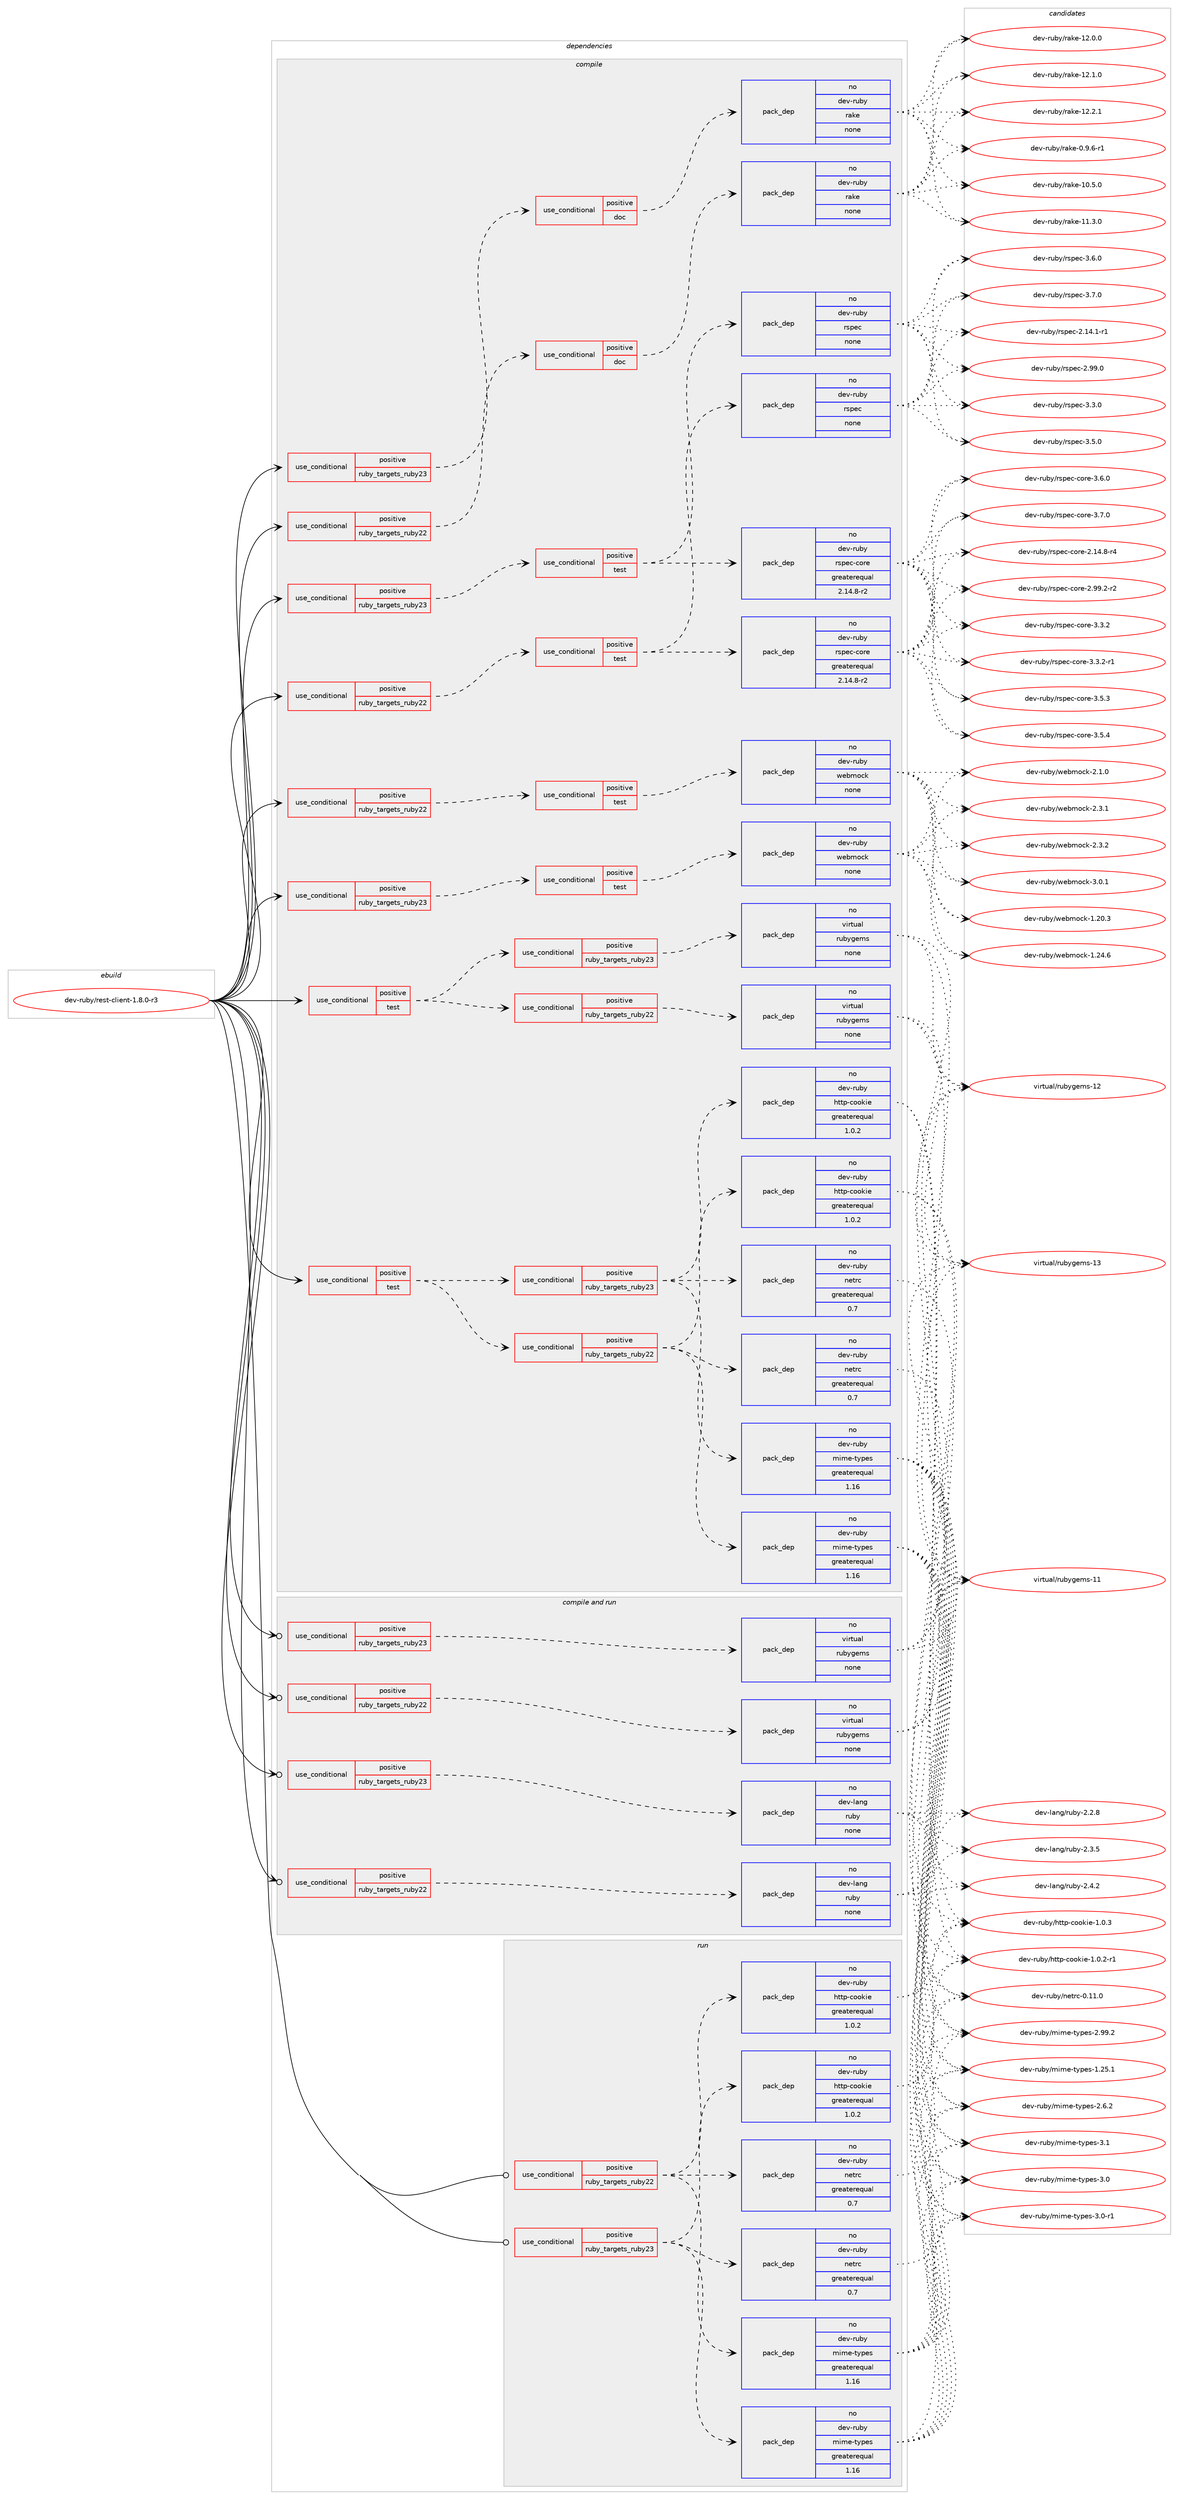 digraph prolog {

# *************
# Graph options
# *************

newrank=true;
concentrate=true;
compound=true;
graph [rankdir=LR,fontname=Helvetica,fontsize=10,ranksep=1.5];#, ranksep=2.5, nodesep=0.2];
edge  [arrowhead=vee];
node  [fontname=Helvetica,fontsize=10];

# **********
# The ebuild
# **********

subgraph cluster_leftcol {
color=gray;
rank=same;
label=<<i>ebuild</i>>;
id [label="dev-ruby/rest-client-1.8.0-r3", color=red, width=4, href="../dev-ruby/rest-client-1.8.0-r3.svg"];
}

# ****************
# The dependencies
# ****************

subgraph cluster_midcol {
color=gray;
label=<<i>dependencies</i>>;
subgraph cluster_compile {
fillcolor="#eeeeee";
style=filled;
label=<<i>compile</i>>;
subgraph cond68352 {
dependency261130 [label=<<TABLE BORDER="0" CELLBORDER="1" CELLSPACING="0" CELLPADDING="4"><TR><TD ROWSPAN="3" CELLPADDING="10">use_conditional</TD></TR><TR><TD>positive</TD></TR><TR><TD>ruby_targets_ruby22</TD></TR></TABLE>>, shape=none, color=red];
subgraph cond68353 {
dependency261131 [label=<<TABLE BORDER="0" CELLBORDER="1" CELLSPACING="0" CELLPADDING="4"><TR><TD ROWSPAN="3" CELLPADDING="10">use_conditional</TD></TR><TR><TD>positive</TD></TR><TR><TD>doc</TD></TR></TABLE>>, shape=none, color=red];
subgraph pack188664 {
dependency261132 [label=<<TABLE BORDER="0" CELLBORDER="1" CELLSPACING="0" CELLPADDING="4" WIDTH="220"><TR><TD ROWSPAN="6" CELLPADDING="30">pack_dep</TD></TR><TR><TD WIDTH="110">no</TD></TR><TR><TD>dev-ruby</TD></TR><TR><TD>rake</TD></TR><TR><TD>none</TD></TR><TR><TD></TD></TR></TABLE>>, shape=none, color=blue];
}
dependency261131:e -> dependency261132:w [weight=20,style="dashed",arrowhead="vee"];
}
dependency261130:e -> dependency261131:w [weight=20,style="dashed",arrowhead="vee"];
}
id:e -> dependency261130:w [weight=20,style="solid",arrowhead="vee"];
subgraph cond68354 {
dependency261133 [label=<<TABLE BORDER="0" CELLBORDER="1" CELLSPACING="0" CELLPADDING="4"><TR><TD ROWSPAN="3" CELLPADDING="10">use_conditional</TD></TR><TR><TD>positive</TD></TR><TR><TD>ruby_targets_ruby22</TD></TR></TABLE>>, shape=none, color=red];
subgraph cond68355 {
dependency261134 [label=<<TABLE BORDER="0" CELLBORDER="1" CELLSPACING="0" CELLPADDING="4"><TR><TD ROWSPAN="3" CELLPADDING="10">use_conditional</TD></TR><TR><TD>positive</TD></TR><TR><TD>test</TD></TR></TABLE>>, shape=none, color=red];
subgraph pack188665 {
dependency261135 [label=<<TABLE BORDER="0" CELLBORDER="1" CELLSPACING="0" CELLPADDING="4" WIDTH="220"><TR><TD ROWSPAN="6" CELLPADDING="30">pack_dep</TD></TR><TR><TD WIDTH="110">no</TD></TR><TR><TD>dev-ruby</TD></TR><TR><TD>rspec</TD></TR><TR><TD>none</TD></TR><TR><TD></TD></TR></TABLE>>, shape=none, color=blue];
}
dependency261134:e -> dependency261135:w [weight=20,style="dashed",arrowhead="vee"];
subgraph pack188666 {
dependency261136 [label=<<TABLE BORDER="0" CELLBORDER="1" CELLSPACING="0" CELLPADDING="4" WIDTH="220"><TR><TD ROWSPAN="6" CELLPADDING="30">pack_dep</TD></TR><TR><TD WIDTH="110">no</TD></TR><TR><TD>dev-ruby</TD></TR><TR><TD>rspec-core</TD></TR><TR><TD>greaterequal</TD></TR><TR><TD>2.14.8-r2</TD></TR></TABLE>>, shape=none, color=blue];
}
dependency261134:e -> dependency261136:w [weight=20,style="dashed",arrowhead="vee"];
}
dependency261133:e -> dependency261134:w [weight=20,style="dashed",arrowhead="vee"];
}
id:e -> dependency261133:w [weight=20,style="solid",arrowhead="vee"];
subgraph cond68356 {
dependency261137 [label=<<TABLE BORDER="0" CELLBORDER="1" CELLSPACING="0" CELLPADDING="4"><TR><TD ROWSPAN="3" CELLPADDING="10">use_conditional</TD></TR><TR><TD>positive</TD></TR><TR><TD>ruby_targets_ruby22</TD></TR></TABLE>>, shape=none, color=red];
subgraph cond68357 {
dependency261138 [label=<<TABLE BORDER="0" CELLBORDER="1" CELLSPACING="0" CELLPADDING="4"><TR><TD ROWSPAN="3" CELLPADDING="10">use_conditional</TD></TR><TR><TD>positive</TD></TR><TR><TD>test</TD></TR></TABLE>>, shape=none, color=red];
subgraph pack188667 {
dependency261139 [label=<<TABLE BORDER="0" CELLBORDER="1" CELLSPACING="0" CELLPADDING="4" WIDTH="220"><TR><TD ROWSPAN="6" CELLPADDING="30">pack_dep</TD></TR><TR><TD WIDTH="110">no</TD></TR><TR><TD>dev-ruby</TD></TR><TR><TD>webmock</TD></TR><TR><TD>none</TD></TR><TR><TD></TD></TR></TABLE>>, shape=none, color=blue];
}
dependency261138:e -> dependency261139:w [weight=20,style="dashed",arrowhead="vee"];
}
dependency261137:e -> dependency261138:w [weight=20,style="dashed",arrowhead="vee"];
}
id:e -> dependency261137:w [weight=20,style="solid",arrowhead="vee"];
subgraph cond68358 {
dependency261140 [label=<<TABLE BORDER="0" CELLBORDER="1" CELLSPACING="0" CELLPADDING="4"><TR><TD ROWSPAN="3" CELLPADDING="10">use_conditional</TD></TR><TR><TD>positive</TD></TR><TR><TD>ruby_targets_ruby23</TD></TR></TABLE>>, shape=none, color=red];
subgraph cond68359 {
dependency261141 [label=<<TABLE BORDER="0" CELLBORDER="1" CELLSPACING="0" CELLPADDING="4"><TR><TD ROWSPAN="3" CELLPADDING="10">use_conditional</TD></TR><TR><TD>positive</TD></TR><TR><TD>doc</TD></TR></TABLE>>, shape=none, color=red];
subgraph pack188668 {
dependency261142 [label=<<TABLE BORDER="0" CELLBORDER="1" CELLSPACING="0" CELLPADDING="4" WIDTH="220"><TR><TD ROWSPAN="6" CELLPADDING="30">pack_dep</TD></TR><TR><TD WIDTH="110">no</TD></TR><TR><TD>dev-ruby</TD></TR><TR><TD>rake</TD></TR><TR><TD>none</TD></TR><TR><TD></TD></TR></TABLE>>, shape=none, color=blue];
}
dependency261141:e -> dependency261142:w [weight=20,style="dashed",arrowhead="vee"];
}
dependency261140:e -> dependency261141:w [weight=20,style="dashed",arrowhead="vee"];
}
id:e -> dependency261140:w [weight=20,style="solid",arrowhead="vee"];
subgraph cond68360 {
dependency261143 [label=<<TABLE BORDER="0" CELLBORDER="1" CELLSPACING="0" CELLPADDING="4"><TR><TD ROWSPAN="3" CELLPADDING="10">use_conditional</TD></TR><TR><TD>positive</TD></TR><TR><TD>ruby_targets_ruby23</TD></TR></TABLE>>, shape=none, color=red];
subgraph cond68361 {
dependency261144 [label=<<TABLE BORDER="0" CELLBORDER="1" CELLSPACING="0" CELLPADDING="4"><TR><TD ROWSPAN="3" CELLPADDING="10">use_conditional</TD></TR><TR><TD>positive</TD></TR><TR><TD>test</TD></TR></TABLE>>, shape=none, color=red];
subgraph pack188669 {
dependency261145 [label=<<TABLE BORDER="0" CELLBORDER="1" CELLSPACING="0" CELLPADDING="4" WIDTH="220"><TR><TD ROWSPAN="6" CELLPADDING="30">pack_dep</TD></TR><TR><TD WIDTH="110">no</TD></TR><TR><TD>dev-ruby</TD></TR><TR><TD>rspec</TD></TR><TR><TD>none</TD></TR><TR><TD></TD></TR></TABLE>>, shape=none, color=blue];
}
dependency261144:e -> dependency261145:w [weight=20,style="dashed",arrowhead="vee"];
subgraph pack188670 {
dependency261146 [label=<<TABLE BORDER="0" CELLBORDER="1" CELLSPACING="0" CELLPADDING="4" WIDTH="220"><TR><TD ROWSPAN="6" CELLPADDING="30">pack_dep</TD></TR><TR><TD WIDTH="110">no</TD></TR><TR><TD>dev-ruby</TD></TR><TR><TD>rspec-core</TD></TR><TR><TD>greaterequal</TD></TR><TR><TD>2.14.8-r2</TD></TR></TABLE>>, shape=none, color=blue];
}
dependency261144:e -> dependency261146:w [weight=20,style="dashed",arrowhead="vee"];
}
dependency261143:e -> dependency261144:w [weight=20,style="dashed",arrowhead="vee"];
}
id:e -> dependency261143:w [weight=20,style="solid",arrowhead="vee"];
subgraph cond68362 {
dependency261147 [label=<<TABLE BORDER="0" CELLBORDER="1" CELLSPACING="0" CELLPADDING="4"><TR><TD ROWSPAN="3" CELLPADDING="10">use_conditional</TD></TR><TR><TD>positive</TD></TR><TR><TD>ruby_targets_ruby23</TD></TR></TABLE>>, shape=none, color=red];
subgraph cond68363 {
dependency261148 [label=<<TABLE BORDER="0" CELLBORDER="1" CELLSPACING="0" CELLPADDING="4"><TR><TD ROWSPAN="3" CELLPADDING="10">use_conditional</TD></TR><TR><TD>positive</TD></TR><TR><TD>test</TD></TR></TABLE>>, shape=none, color=red];
subgraph pack188671 {
dependency261149 [label=<<TABLE BORDER="0" CELLBORDER="1" CELLSPACING="0" CELLPADDING="4" WIDTH="220"><TR><TD ROWSPAN="6" CELLPADDING="30">pack_dep</TD></TR><TR><TD WIDTH="110">no</TD></TR><TR><TD>dev-ruby</TD></TR><TR><TD>webmock</TD></TR><TR><TD>none</TD></TR><TR><TD></TD></TR></TABLE>>, shape=none, color=blue];
}
dependency261148:e -> dependency261149:w [weight=20,style="dashed",arrowhead="vee"];
}
dependency261147:e -> dependency261148:w [weight=20,style="dashed",arrowhead="vee"];
}
id:e -> dependency261147:w [weight=20,style="solid",arrowhead="vee"];
subgraph cond68364 {
dependency261150 [label=<<TABLE BORDER="0" CELLBORDER="1" CELLSPACING="0" CELLPADDING="4"><TR><TD ROWSPAN="3" CELLPADDING="10">use_conditional</TD></TR><TR><TD>positive</TD></TR><TR><TD>test</TD></TR></TABLE>>, shape=none, color=red];
subgraph cond68365 {
dependency261151 [label=<<TABLE BORDER="0" CELLBORDER="1" CELLSPACING="0" CELLPADDING="4"><TR><TD ROWSPAN="3" CELLPADDING="10">use_conditional</TD></TR><TR><TD>positive</TD></TR><TR><TD>ruby_targets_ruby22</TD></TR></TABLE>>, shape=none, color=red];
subgraph pack188672 {
dependency261152 [label=<<TABLE BORDER="0" CELLBORDER="1" CELLSPACING="0" CELLPADDING="4" WIDTH="220"><TR><TD ROWSPAN="6" CELLPADDING="30">pack_dep</TD></TR><TR><TD WIDTH="110">no</TD></TR><TR><TD>dev-ruby</TD></TR><TR><TD>http-cookie</TD></TR><TR><TD>greaterequal</TD></TR><TR><TD>1.0.2</TD></TR></TABLE>>, shape=none, color=blue];
}
dependency261151:e -> dependency261152:w [weight=20,style="dashed",arrowhead="vee"];
subgraph pack188673 {
dependency261153 [label=<<TABLE BORDER="0" CELLBORDER="1" CELLSPACING="0" CELLPADDING="4" WIDTH="220"><TR><TD ROWSPAN="6" CELLPADDING="30">pack_dep</TD></TR><TR><TD WIDTH="110">no</TD></TR><TR><TD>dev-ruby</TD></TR><TR><TD>mime-types</TD></TR><TR><TD>greaterequal</TD></TR><TR><TD>1.16</TD></TR></TABLE>>, shape=none, color=blue];
}
dependency261151:e -> dependency261153:w [weight=20,style="dashed",arrowhead="vee"];
subgraph pack188674 {
dependency261154 [label=<<TABLE BORDER="0" CELLBORDER="1" CELLSPACING="0" CELLPADDING="4" WIDTH="220"><TR><TD ROWSPAN="6" CELLPADDING="30">pack_dep</TD></TR><TR><TD WIDTH="110">no</TD></TR><TR><TD>dev-ruby</TD></TR><TR><TD>netrc</TD></TR><TR><TD>greaterequal</TD></TR><TR><TD>0.7</TD></TR></TABLE>>, shape=none, color=blue];
}
dependency261151:e -> dependency261154:w [weight=20,style="dashed",arrowhead="vee"];
}
dependency261150:e -> dependency261151:w [weight=20,style="dashed",arrowhead="vee"];
subgraph cond68366 {
dependency261155 [label=<<TABLE BORDER="0" CELLBORDER="1" CELLSPACING="0" CELLPADDING="4"><TR><TD ROWSPAN="3" CELLPADDING="10">use_conditional</TD></TR><TR><TD>positive</TD></TR><TR><TD>ruby_targets_ruby23</TD></TR></TABLE>>, shape=none, color=red];
subgraph pack188675 {
dependency261156 [label=<<TABLE BORDER="0" CELLBORDER="1" CELLSPACING="0" CELLPADDING="4" WIDTH="220"><TR><TD ROWSPAN="6" CELLPADDING="30">pack_dep</TD></TR><TR><TD WIDTH="110">no</TD></TR><TR><TD>dev-ruby</TD></TR><TR><TD>http-cookie</TD></TR><TR><TD>greaterequal</TD></TR><TR><TD>1.0.2</TD></TR></TABLE>>, shape=none, color=blue];
}
dependency261155:e -> dependency261156:w [weight=20,style="dashed",arrowhead="vee"];
subgraph pack188676 {
dependency261157 [label=<<TABLE BORDER="0" CELLBORDER="1" CELLSPACING="0" CELLPADDING="4" WIDTH="220"><TR><TD ROWSPAN="6" CELLPADDING="30">pack_dep</TD></TR><TR><TD WIDTH="110">no</TD></TR><TR><TD>dev-ruby</TD></TR><TR><TD>mime-types</TD></TR><TR><TD>greaterequal</TD></TR><TR><TD>1.16</TD></TR></TABLE>>, shape=none, color=blue];
}
dependency261155:e -> dependency261157:w [weight=20,style="dashed",arrowhead="vee"];
subgraph pack188677 {
dependency261158 [label=<<TABLE BORDER="0" CELLBORDER="1" CELLSPACING="0" CELLPADDING="4" WIDTH="220"><TR><TD ROWSPAN="6" CELLPADDING="30">pack_dep</TD></TR><TR><TD WIDTH="110">no</TD></TR><TR><TD>dev-ruby</TD></TR><TR><TD>netrc</TD></TR><TR><TD>greaterequal</TD></TR><TR><TD>0.7</TD></TR></TABLE>>, shape=none, color=blue];
}
dependency261155:e -> dependency261158:w [weight=20,style="dashed",arrowhead="vee"];
}
dependency261150:e -> dependency261155:w [weight=20,style="dashed",arrowhead="vee"];
}
id:e -> dependency261150:w [weight=20,style="solid",arrowhead="vee"];
subgraph cond68367 {
dependency261159 [label=<<TABLE BORDER="0" CELLBORDER="1" CELLSPACING="0" CELLPADDING="4"><TR><TD ROWSPAN="3" CELLPADDING="10">use_conditional</TD></TR><TR><TD>positive</TD></TR><TR><TD>test</TD></TR></TABLE>>, shape=none, color=red];
subgraph cond68368 {
dependency261160 [label=<<TABLE BORDER="0" CELLBORDER="1" CELLSPACING="0" CELLPADDING="4"><TR><TD ROWSPAN="3" CELLPADDING="10">use_conditional</TD></TR><TR><TD>positive</TD></TR><TR><TD>ruby_targets_ruby22</TD></TR></TABLE>>, shape=none, color=red];
subgraph pack188678 {
dependency261161 [label=<<TABLE BORDER="0" CELLBORDER="1" CELLSPACING="0" CELLPADDING="4" WIDTH="220"><TR><TD ROWSPAN="6" CELLPADDING="30">pack_dep</TD></TR><TR><TD WIDTH="110">no</TD></TR><TR><TD>virtual</TD></TR><TR><TD>rubygems</TD></TR><TR><TD>none</TD></TR><TR><TD></TD></TR></TABLE>>, shape=none, color=blue];
}
dependency261160:e -> dependency261161:w [weight=20,style="dashed",arrowhead="vee"];
}
dependency261159:e -> dependency261160:w [weight=20,style="dashed",arrowhead="vee"];
subgraph cond68369 {
dependency261162 [label=<<TABLE BORDER="0" CELLBORDER="1" CELLSPACING="0" CELLPADDING="4"><TR><TD ROWSPAN="3" CELLPADDING="10">use_conditional</TD></TR><TR><TD>positive</TD></TR><TR><TD>ruby_targets_ruby23</TD></TR></TABLE>>, shape=none, color=red];
subgraph pack188679 {
dependency261163 [label=<<TABLE BORDER="0" CELLBORDER="1" CELLSPACING="0" CELLPADDING="4" WIDTH="220"><TR><TD ROWSPAN="6" CELLPADDING="30">pack_dep</TD></TR><TR><TD WIDTH="110">no</TD></TR><TR><TD>virtual</TD></TR><TR><TD>rubygems</TD></TR><TR><TD>none</TD></TR><TR><TD></TD></TR></TABLE>>, shape=none, color=blue];
}
dependency261162:e -> dependency261163:w [weight=20,style="dashed",arrowhead="vee"];
}
dependency261159:e -> dependency261162:w [weight=20,style="dashed",arrowhead="vee"];
}
id:e -> dependency261159:w [weight=20,style="solid",arrowhead="vee"];
}
subgraph cluster_compileandrun {
fillcolor="#eeeeee";
style=filled;
label=<<i>compile and run</i>>;
subgraph cond68370 {
dependency261164 [label=<<TABLE BORDER="0" CELLBORDER="1" CELLSPACING="0" CELLPADDING="4"><TR><TD ROWSPAN="3" CELLPADDING="10">use_conditional</TD></TR><TR><TD>positive</TD></TR><TR><TD>ruby_targets_ruby22</TD></TR></TABLE>>, shape=none, color=red];
subgraph pack188680 {
dependency261165 [label=<<TABLE BORDER="0" CELLBORDER="1" CELLSPACING="0" CELLPADDING="4" WIDTH="220"><TR><TD ROWSPAN="6" CELLPADDING="30">pack_dep</TD></TR><TR><TD WIDTH="110">no</TD></TR><TR><TD>dev-lang</TD></TR><TR><TD>ruby</TD></TR><TR><TD>none</TD></TR><TR><TD></TD></TR></TABLE>>, shape=none, color=blue];
}
dependency261164:e -> dependency261165:w [weight=20,style="dashed",arrowhead="vee"];
}
id:e -> dependency261164:w [weight=20,style="solid",arrowhead="odotvee"];
subgraph cond68371 {
dependency261166 [label=<<TABLE BORDER="0" CELLBORDER="1" CELLSPACING="0" CELLPADDING="4"><TR><TD ROWSPAN="3" CELLPADDING="10">use_conditional</TD></TR><TR><TD>positive</TD></TR><TR><TD>ruby_targets_ruby22</TD></TR></TABLE>>, shape=none, color=red];
subgraph pack188681 {
dependency261167 [label=<<TABLE BORDER="0" CELLBORDER="1" CELLSPACING="0" CELLPADDING="4" WIDTH="220"><TR><TD ROWSPAN="6" CELLPADDING="30">pack_dep</TD></TR><TR><TD WIDTH="110">no</TD></TR><TR><TD>virtual</TD></TR><TR><TD>rubygems</TD></TR><TR><TD>none</TD></TR><TR><TD></TD></TR></TABLE>>, shape=none, color=blue];
}
dependency261166:e -> dependency261167:w [weight=20,style="dashed",arrowhead="vee"];
}
id:e -> dependency261166:w [weight=20,style="solid",arrowhead="odotvee"];
subgraph cond68372 {
dependency261168 [label=<<TABLE BORDER="0" CELLBORDER="1" CELLSPACING="0" CELLPADDING="4"><TR><TD ROWSPAN="3" CELLPADDING="10">use_conditional</TD></TR><TR><TD>positive</TD></TR><TR><TD>ruby_targets_ruby23</TD></TR></TABLE>>, shape=none, color=red];
subgraph pack188682 {
dependency261169 [label=<<TABLE BORDER="0" CELLBORDER="1" CELLSPACING="0" CELLPADDING="4" WIDTH="220"><TR><TD ROWSPAN="6" CELLPADDING="30">pack_dep</TD></TR><TR><TD WIDTH="110">no</TD></TR><TR><TD>dev-lang</TD></TR><TR><TD>ruby</TD></TR><TR><TD>none</TD></TR><TR><TD></TD></TR></TABLE>>, shape=none, color=blue];
}
dependency261168:e -> dependency261169:w [weight=20,style="dashed",arrowhead="vee"];
}
id:e -> dependency261168:w [weight=20,style="solid",arrowhead="odotvee"];
subgraph cond68373 {
dependency261170 [label=<<TABLE BORDER="0" CELLBORDER="1" CELLSPACING="0" CELLPADDING="4"><TR><TD ROWSPAN="3" CELLPADDING="10">use_conditional</TD></TR><TR><TD>positive</TD></TR><TR><TD>ruby_targets_ruby23</TD></TR></TABLE>>, shape=none, color=red];
subgraph pack188683 {
dependency261171 [label=<<TABLE BORDER="0" CELLBORDER="1" CELLSPACING="0" CELLPADDING="4" WIDTH="220"><TR><TD ROWSPAN="6" CELLPADDING="30">pack_dep</TD></TR><TR><TD WIDTH="110">no</TD></TR><TR><TD>virtual</TD></TR><TR><TD>rubygems</TD></TR><TR><TD>none</TD></TR><TR><TD></TD></TR></TABLE>>, shape=none, color=blue];
}
dependency261170:e -> dependency261171:w [weight=20,style="dashed",arrowhead="vee"];
}
id:e -> dependency261170:w [weight=20,style="solid",arrowhead="odotvee"];
}
subgraph cluster_run {
fillcolor="#eeeeee";
style=filled;
label=<<i>run</i>>;
subgraph cond68374 {
dependency261172 [label=<<TABLE BORDER="0" CELLBORDER="1" CELLSPACING="0" CELLPADDING="4"><TR><TD ROWSPAN="3" CELLPADDING="10">use_conditional</TD></TR><TR><TD>positive</TD></TR><TR><TD>ruby_targets_ruby22</TD></TR></TABLE>>, shape=none, color=red];
subgraph pack188684 {
dependency261173 [label=<<TABLE BORDER="0" CELLBORDER="1" CELLSPACING="0" CELLPADDING="4" WIDTH="220"><TR><TD ROWSPAN="6" CELLPADDING="30">pack_dep</TD></TR><TR><TD WIDTH="110">no</TD></TR><TR><TD>dev-ruby</TD></TR><TR><TD>http-cookie</TD></TR><TR><TD>greaterequal</TD></TR><TR><TD>1.0.2</TD></TR></TABLE>>, shape=none, color=blue];
}
dependency261172:e -> dependency261173:w [weight=20,style="dashed",arrowhead="vee"];
subgraph pack188685 {
dependency261174 [label=<<TABLE BORDER="0" CELLBORDER="1" CELLSPACING="0" CELLPADDING="4" WIDTH="220"><TR><TD ROWSPAN="6" CELLPADDING="30">pack_dep</TD></TR><TR><TD WIDTH="110">no</TD></TR><TR><TD>dev-ruby</TD></TR><TR><TD>mime-types</TD></TR><TR><TD>greaterequal</TD></TR><TR><TD>1.16</TD></TR></TABLE>>, shape=none, color=blue];
}
dependency261172:e -> dependency261174:w [weight=20,style="dashed",arrowhead="vee"];
subgraph pack188686 {
dependency261175 [label=<<TABLE BORDER="0" CELLBORDER="1" CELLSPACING="0" CELLPADDING="4" WIDTH="220"><TR><TD ROWSPAN="6" CELLPADDING="30">pack_dep</TD></TR><TR><TD WIDTH="110">no</TD></TR><TR><TD>dev-ruby</TD></TR><TR><TD>netrc</TD></TR><TR><TD>greaterequal</TD></TR><TR><TD>0.7</TD></TR></TABLE>>, shape=none, color=blue];
}
dependency261172:e -> dependency261175:w [weight=20,style="dashed",arrowhead="vee"];
}
id:e -> dependency261172:w [weight=20,style="solid",arrowhead="odot"];
subgraph cond68375 {
dependency261176 [label=<<TABLE BORDER="0" CELLBORDER="1" CELLSPACING="0" CELLPADDING="4"><TR><TD ROWSPAN="3" CELLPADDING="10">use_conditional</TD></TR><TR><TD>positive</TD></TR><TR><TD>ruby_targets_ruby23</TD></TR></TABLE>>, shape=none, color=red];
subgraph pack188687 {
dependency261177 [label=<<TABLE BORDER="0" CELLBORDER="1" CELLSPACING="0" CELLPADDING="4" WIDTH="220"><TR><TD ROWSPAN="6" CELLPADDING="30">pack_dep</TD></TR><TR><TD WIDTH="110">no</TD></TR><TR><TD>dev-ruby</TD></TR><TR><TD>http-cookie</TD></TR><TR><TD>greaterequal</TD></TR><TR><TD>1.0.2</TD></TR></TABLE>>, shape=none, color=blue];
}
dependency261176:e -> dependency261177:w [weight=20,style="dashed",arrowhead="vee"];
subgraph pack188688 {
dependency261178 [label=<<TABLE BORDER="0" CELLBORDER="1" CELLSPACING="0" CELLPADDING="4" WIDTH="220"><TR><TD ROWSPAN="6" CELLPADDING="30">pack_dep</TD></TR><TR><TD WIDTH="110">no</TD></TR><TR><TD>dev-ruby</TD></TR><TR><TD>mime-types</TD></TR><TR><TD>greaterequal</TD></TR><TR><TD>1.16</TD></TR></TABLE>>, shape=none, color=blue];
}
dependency261176:e -> dependency261178:w [weight=20,style="dashed",arrowhead="vee"];
subgraph pack188689 {
dependency261179 [label=<<TABLE BORDER="0" CELLBORDER="1" CELLSPACING="0" CELLPADDING="4" WIDTH="220"><TR><TD ROWSPAN="6" CELLPADDING="30">pack_dep</TD></TR><TR><TD WIDTH="110">no</TD></TR><TR><TD>dev-ruby</TD></TR><TR><TD>netrc</TD></TR><TR><TD>greaterequal</TD></TR><TR><TD>0.7</TD></TR></TABLE>>, shape=none, color=blue];
}
dependency261176:e -> dependency261179:w [weight=20,style="dashed",arrowhead="vee"];
}
id:e -> dependency261176:w [weight=20,style="solid",arrowhead="odot"];
}
}

# **************
# The candidates
# **************

subgraph cluster_choices {
rank=same;
color=gray;
label=<<i>candidates</i>>;

subgraph choice188664 {
color=black;
nodesep=1;
choice100101118451141179812147114971071014548465746544511449 [label="dev-ruby/rake-0.9.6-r1", color=red, width=4,href="../dev-ruby/rake-0.9.6-r1.svg"];
choice1001011184511411798121471149710710145494846534648 [label="dev-ruby/rake-10.5.0", color=red, width=4,href="../dev-ruby/rake-10.5.0.svg"];
choice1001011184511411798121471149710710145494946514648 [label="dev-ruby/rake-11.3.0", color=red, width=4,href="../dev-ruby/rake-11.3.0.svg"];
choice1001011184511411798121471149710710145495046484648 [label="dev-ruby/rake-12.0.0", color=red, width=4,href="../dev-ruby/rake-12.0.0.svg"];
choice1001011184511411798121471149710710145495046494648 [label="dev-ruby/rake-12.1.0", color=red, width=4,href="../dev-ruby/rake-12.1.0.svg"];
choice1001011184511411798121471149710710145495046504649 [label="dev-ruby/rake-12.2.1", color=red, width=4,href="../dev-ruby/rake-12.2.1.svg"];
dependency261132:e -> choice100101118451141179812147114971071014548465746544511449:w [style=dotted,weight="100"];
dependency261132:e -> choice1001011184511411798121471149710710145494846534648:w [style=dotted,weight="100"];
dependency261132:e -> choice1001011184511411798121471149710710145494946514648:w [style=dotted,weight="100"];
dependency261132:e -> choice1001011184511411798121471149710710145495046484648:w [style=dotted,weight="100"];
dependency261132:e -> choice1001011184511411798121471149710710145495046494648:w [style=dotted,weight="100"];
dependency261132:e -> choice1001011184511411798121471149710710145495046504649:w [style=dotted,weight="100"];
}
subgraph choice188665 {
color=black;
nodesep=1;
choice10010111845114117981214711411511210199455046495246494511449 [label="dev-ruby/rspec-2.14.1-r1", color=red, width=4,href="../dev-ruby/rspec-2.14.1-r1.svg"];
choice1001011184511411798121471141151121019945504657574648 [label="dev-ruby/rspec-2.99.0", color=red, width=4,href="../dev-ruby/rspec-2.99.0.svg"];
choice10010111845114117981214711411511210199455146514648 [label="dev-ruby/rspec-3.3.0", color=red, width=4,href="../dev-ruby/rspec-3.3.0.svg"];
choice10010111845114117981214711411511210199455146534648 [label="dev-ruby/rspec-3.5.0", color=red, width=4,href="../dev-ruby/rspec-3.5.0.svg"];
choice10010111845114117981214711411511210199455146544648 [label="dev-ruby/rspec-3.6.0", color=red, width=4,href="../dev-ruby/rspec-3.6.0.svg"];
choice10010111845114117981214711411511210199455146554648 [label="dev-ruby/rspec-3.7.0", color=red, width=4,href="../dev-ruby/rspec-3.7.0.svg"];
dependency261135:e -> choice10010111845114117981214711411511210199455046495246494511449:w [style=dotted,weight="100"];
dependency261135:e -> choice1001011184511411798121471141151121019945504657574648:w [style=dotted,weight="100"];
dependency261135:e -> choice10010111845114117981214711411511210199455146514648:w [style=dotted,weight="100"];
dependency261135:e -> choice10010111845114117981214711411511210199455146534648:w [style=dotted,weight="100"];
dependency261135:e -> choice10010111845114117981214711411511210199455146544648:w [style=dotted,weight="100"];
dependency261135:e -> choice10010111845114117981214711411511210199455146554648:w [style=dotted,weight="100"];
}
subgraph choice188666 {
color=black;
nodesep=1;
choice100101118451141179812147114115112101994599111114101455046495246564511452 [label="dev-ruby/rspec-core-2.14.8-r4", color=red, width=4,href="../dev-ruby/rspec-core-2.14.8-r4.svg"];
choice100101118451141179812147114115112101994599111114101455046575746504511450 [label="dev-ruby/rspec-core-2.99.2-r2", color=red, width=4,href="../dev-ruby/rspec-core-2.99.2-r2.svg"];
choice100101118451141179812147114115112101994599111114101455146514650 [label="dev-ruby/rspec-core-3.3.2", color=red, width=4,href="../dev-ruby/rspec-core-3.3.2.svg"];
choice1001011184511411798121471141151121019945991111141014551465146504511449 [label="dev-ruby/rspec-core-3.3.2-r1", color=red, width=4,href="../dev-ruby/rspec-core-3.3.2-r1.svg"];
choice100101118451141179812147114115112101994599111114101455146534651 [label="dev-ruby/rspec-core-3.5.3", color=red, width=4,href="../dev-ruby/rspec-core-3.5.3.svg"];
choice100101118451141179812147114115112101994599111114101455146534652 [label="dev-ruby/rspec-core-3.5.4", color=red, width=4,href="../dev-ruby/rspec-core-3.5.4.svg"];
choice100101118451141179812147114115112101994599111114101455146544648 [label="dev-ruby/rspec-core-3.6.0", color=red, width=4,href="../dev-ruby/rspec-core-3.6.0.svg"];
choice100101118451141179812147114115112101994599111114101455146554648 [label="dev-ruby/rspec-core-3.7.0", color=red, width=4,href="../dev-ruby/rspec-core-3.7.0.svg"];
dependency261136:e -> choice100101118451141179812147114115112101994599111114101455046495246564511452:w [style=dotted,weight="100"];
dependency261136:e -> choice100101118451141179812147114115112101994599111114101455046575746504511450:w [style=dotted,weight="100"];
dependency261136:e -> choice100101118451141179812147114115112101994599111114101455146514650:w [style=dotted,weight="100"];
dependency261136:e -> choice1001011184511411798121471141151121019945991111141014551465146504511449:w [style=dotted,weight="100"];
dependency261136:e -> choice100101118451141179812147114115112101994599111114101455146534651:w [style=dotted,weight="100"];
dependency261136:e -> choice100101118451141179812147114115112101994599111114101455146534652:w [style=dotted,weight="100"];
dependency261136:e -> choice100101118451141179812147114115112101994599111114101455146544648:w [style=dotted,weight="100"];
dependency261136:e -> choice100101118451141179812147114115112101994599111114101455146554648:w [style=dotted,weight="100"];
}
subgraph choice188667 {
color=black;
nodesep=1;
choice100101118451141179812147119101981091119910745494650484651 [label="dev-ruby/webmock-1.20.3", color=red, width=4,href="../dev-ruby/webmock-1.20.3.svg"];
choice100101118451141179812147119101981091119910745494650524654 [label="dev-ruby/webmock-1.24.6", color=red, width=4,href="../dev-ruby/webmock-1.24.6.svg"];
choice1001011184511411798121471191019810911199107455046494648 [label="dev-ruby/webmock-2.1.0", color=red, width=4,href="../dev-ruby/webmock-2.1.0.svg"];
choice1001011184511411798121471191019810911199107455046514649 [label="dev-ruby/webmock-2.3.1", color=red, width=4,href="../dev-ruby/webmock-2.3.1.svg"];
choice1001011184511411798121471191019810911199107455046514650 [label="dev-ruby/webmock-2.3.2", color=red, width=4,href="../dev-ruby/webmock-2.3.2.svg"];
choice1001011184511411798121471191019810911199107455146484649 [label="dev-ruby/webmock-3.0.1", color=red, width=4,href="../dev-ruby/webmock-3.0.1.svg"];
dependency261139:e -> choice100101118451141179812147119101981091119910745494650484651:w [style=dotted,weight="100"];
dependency261139:e -> choice100101118451141179812147119101981091119910745494650524654:w [style=dotted,weight="100"];
dependency261139:e -> choice1001011184511411798121471191019810911199107455046494648:w [style=dotted,weight="100"];
dependency261139:e -> choice1001011184511411798121471191019810911199107455046514649:w [style=dotted,weight="100"];
dependency261139:e -> choice1001011184511411798121471191019810911199107455046514650:w [style=dotted,weight="100"];
dependency261139:e -> choice1001011184511411798121471191019810911199107455146484649:w [style=dotted,weight="100"];
}
subgraph choice188668 {
color=black;
nodesep=1;
choice100101118451141179812147114971071014548465746544511449 [label="dev-ruby/rake-0.9.6-r1", color=red, width=4,href="../dev-ruby/rake-0.9.6-r1.svg"];
choice1001011184511411798121471149710710145494846534648 [label="dev-ruby/rake-10.5.0", color=red, width=4,href="../dev-ruby/rake-10.5.0.svg"];
choice1001011184511411798121471149710710145494946514648 [label="dev-ruby/rake-11.3.0", color=red, width=4,href="../dev-ruby/rake-11.3.0.svg"];
choice1001011184511411798121471149710710145495046484648 [label="dev-ruby/rake-12.0.0", color=red, width=4,href="../dev-ruby/rake-12.0.0.svg"];
choice1001011184511411798121471149710710145495046494648 [label="dev-ruby/rake-12.1.0", color=red, width=4,href="../dev-ruby/rake-12.1.0.svg"];
choice1001011184511411798121471149710710145495046504649 [label="dev-ruby/rake-12.2.1", color=red, width=4,href="../dev-ruby/rake-12.2.1.svg"];
dependency261142:e -> choice100101118451141179812147114971071014548465746544511449:w [style=dotted,weight="100"];
dependency261142:e -> choice1001011184511411798121471149710710145494846534648:w [style=dotted,weight="100"];
dependency261142:e -> choice1001011184511411798121471149710710145494946514648:w [style=dotted,weight="100"];
dependency261142:e -> choice1001011184511411798121471149710710145495046484648:w [style=dotted,weight="100"];
dependency261142:e -> choice1001011184511411798121471149710710145495046494648:w [style=dotted,weight="100"];
dependency261142:e -> choice1001011184511411798121471149710710145495046504649:w [style=dotted,weight="100"];
}
subgraph choice188669 {
color=black;
nodesep=1;
choice10010111845114117981214711411511210199455046495246494511449 [label="dev-ruby/rspec-2.14.1-r1", color=red, width=4,href="../dev-ruby/rspec-2.14.1-r1.svg"];
choice1001011184511411798121471141151121019945504657574648 [label="dev-ruby/rspec-2.99.0", color=red, width=4,href="../dev-ruby/rspec-2.99.0.svg"];
choice10010111845114117981214711411511210199455146514648 [label="dev-ruby/rspec-3.3.0", color=red, width=4,href="../dev-ruby/rspec-3.3.0.svg"];
choice10010111845114117981214711411511210199455146534648 [label="dev-ruby/rspec-3.5.0", color=red, width=4,href="../dev-ruby/rspec-3.5.0.svg"];
choice10010111845114117981214711411511210199455146544648 [label="dev-ruby/rspec-3.6.0", color=red, width=4,href="../dev-ruby/rspec-3.6.0.svg"];
choice10010111845114117981214711411511210199455146554648 [label="dev-ruby/rspec-3.7.0", color=red, width=4,href="../dev-ruby/rspec-3.7.0.svg"];
dependency261145:e -> choice10010111845114117981214711411511210199455046495246494511449:w [style=dotted,weight="100"];
dependency261145:e -> choice1001011184511411798121471141151121019945504657574648:w [style=dotted,weight="100"];
dependency261145:e -> choice10010111845114117981214711411511210199455146514648:w [style=dotted,weight="100"];
dependency261145:e -> choice10010111845114117981214711411511210199455146534648:w [style=dotted,weight="100"];
dependency261145:e -> choice10010111845114117981214711411511210199455146544648:w [style=dotted,weight="100"];
dependency261145:e -> choice10010111845114117981214711411511210199455146554648:w [style=dotted,weight="100"];
}
subgraph choice188670 {
color=black;
nodesep=1;
choice100101118451141179812147114115112101994599111114101455046495246564511452 [label="dev-ruby/rspec-core-2.14.8-r4", color=red, width=4,href="../dev-ruby/rspec-core-2.14.8-r4.svg"];
choice100101118451141179812147114115112101994599111114101455046575746504511450 [label="dev-ruby/rspec-core-2.99.2-r2", color=red, width=4,href="../dev-ruby/rspec-core-2.99.2-r2.svg"];
choice100101118451141179812147114115112101994599111114101455146514650 [label="dev-ruby/rspec-core-3.3.2", color=red, width=4,href="../dev-ruby/rspec-core-3.3.2.svg"];
choice1001011184511411798121471141151121019945991111141014551465146504511449 [label="dev-ruby/rspec-core-3.3.2-r1", color=red, width=4,href="../dev-ruby/rspec-core-3.3.2-r1.svg"];
choice100101118451141179812147114115112101994599111114101455146534651 [label="dev-ruby/rspec-core-3.5.3", color=red, width=4,href="../dev-ruby/rspec-core-3.5.3.svg"];
choice100101118451141179812147114115112101994599111114101455146534652 [label="dev-ruby/rspec-core-3.5.4", color=red, width=4,href="../dev-ruby/rspec-core-3.5.4.svg"];
choice100101118451141179812147114115112101994599111114101455146544648 [label="dev-ruby/rspec-core-3.6.0", color=red, width=4,href="../dev-ruby/rspec-core-3.6.0.svg"];
choice100101118451141179812147114115112101994599111114101455146554648 [label="dev-ruby/rspec-core-3.7.0", color=red, width=4,href="../dev-ruby/rspec-core-3.7.0.svg"];
dependency261146:e -> choice100101118451141179812147114115112101994599111114101455046495246564511452:w [style=dotted,weight="100"];
dependency261146:e -> choice100101118451141179812147114115112101994599111114101455046575746504511450:w [style=dotted,weight="100"];
dependency261146:e -> choice100101118451141179812147114115112101994599111114101455146514650:w [style=dotted,weight="100"];
dependency261146:e -> choice1001011184511411798121471141151121019945991111141014551465146504511449:w [style=dotted,weight="100"];
dependency261146:e -> choice100101118451141179812147114115112101994599111114101455146534651:w [style=dotted,weight="100"];
dependency261146:e -> choice100101118451141179812147114115112101994599111114101455146534652:w [style=dotted,weight="100"];
dependency261146:e -> choice100101118451141179812147114115112101994599111114101455146544648:w [style=dotted,weight="100"];
dependency261146:e -> choice100101118451141179812147114115112101994599111114101455146554648:w [style=dotted,weight="100"];
}
subgraph choice188671 {
color=black;
nodesep=1;
choice100101118451141179812147119101981091119910745494650484651 [label="dev-ruby/webmock-1.20.3", color=red, width=4,href="../dev-ruby/webmock-1.20.3.svg"];
choice100101118451141179812147119101981091119910745494650524654 [label="dev-ruby/webmock-1.24.6", color=red, width=4,href="../dev-ruby/webmock-1.24.6.svg"];
choice1001011184511411798121471191019810911199107455046494648 [label="dev-ruby/webmock-2.1.0", color=red, width=4,href="../dev-ruby/webmock-2.1.0.svg"];
choice1001011184511411798121471191019810911199107455046514649 [label="dev-ruby/webmock-2.3.1", color=red, width=4,href="../dev-ruby/webmock-2.3.1.svg"];
choice1001011184511411798121471191019810911199107455046514650 [label="dev-ruby/webmock-2.3.2", color=red, width=4,href="../dev-ruby/webmock-2.3.2.svg"];
choice1001011184511411798121471191019810911199107455146484649 [label="dev-ruby/webmock-3.0.1", color=red, width=4,href="../dev-ruby/webmock-3.0.1.svg"];
dependency261149:e -> choice100101118451141179812147119101981091119910745494650484651:w [style=dotted,weight="100"];
dependency261149:e -> choice100101118451141179812147119101981091119910745494650524654:w [style=dotted,weight="100"];
dependency261149:e -> choice1001011184511411798121471191019810911199107455046494648:w [style=dotted,weight="100"];
dependency261149:e -> choice1001011184511411798121471191019810911199107455046514649:w [style=dotted,weight="100"];
dependency261149:e -> choice1001011184511411798121471191019810911199107455046514650:w [style=dotted,weight="100"];
dependency261149:e -> choice1001011184511411798121471191019810911199107455146484649:w [style=dotted,weight="100"];
}
subgraph choice188672 {
color=black;
nodesep=1;
choice10010111845114117981214710411611611245991111111071051014549464846504511449 [label="dev-ruby/http-cookie-1.0.2-r1", color=red, width=4,href="../dev-ruby/http-cookie-1.0.2-r1.svg"];
choice1001011184511411798121471041161161124599111111107105101454946484651 [label="dev-ruby/http-cookie-1.0.3", color=red, width=4,href="../dev-ruby/http-cookie-1.0.3.svg"];
dependency261152:e -> choice10010111845114117981214710411611611245991111111071051014549464846504511449:w [style=dotted,weight="100"];
dependency261152:e -> choice1001011184511411798121471041161161124599111111107105101454946484651:w [style=dotted,weight="100"];
}
subgraph choice188673 {
color=black;
nodesep=1;
choice1001011184511411798121471091051091014511612111210111545494650534649 [label="dev-ruby/mime-types-1.25.1", color=red, width=4,href="../dev-ruby/mime-types-1.25.1.svg"];
choice10010111845114117981214710910510910145116121112101115455046544650 [label="dev-ruby/mime-types-2.6.2", color=red, width=4,href="../dev-ruby/mime-types-2.6.2.svg"];
choice1001011184511411798121471091051091014511612111210111545504657574650 [label="dev-ruby/mime-types-2.99.2", color=red, width=4,href="../dev-ruby/mime-types-2.99.2.svg"];
choice1001011184511411798121471091051091014511612111210111545514648 [label="dev-ruby/mime-types-3.0", color=red, width=4,href="../dev-ruby/mime-types-3.0.svg"];
choice10010111845114117981214710910510910145116121112101115455146484511449 [label="dev-ruby/mime-types-3.0-r1", color=red, width=4,href="../dev-ruby/mime-types-3.0-r1.svg"];
choice1001011184511411798121471091051091014511612111210111545514649 [label="dev-ruby/mime-types-3.1", color=red, width=4,href="../dev-ruby/mime-types-3.1.svg"];
dependency261153:e -> choice1001011184511411798121471091051091014511612111210111545494650534649:w [style=dotted,weight="100"];
dependency261153:e -> choice10010111845114117981214710910510910145116121112101115455046544650:w [style=dotted,weight="100"];
dependency261153:e -> choice1001011184511411798121471091051091014511612111210111545504657574650:w [style=dotted,weight="100"];
dependency261153:e -> choice1001011184511411798121471091051091014511612111210111545514648:w [style=dotted,weight="100"];
dependency261153:e -> choice10010111845114117981214710910510910145116121112101115455146484511449:w [style=dotted,weight="100"];
dependency261153:e -> choice1001011184511411798121471091051091014511612111210111545514649:w [style=dotted,weight="100"];
}
subgraph choice188674 {
color=black;
nodesep=1;
choice1001011184511411798121471101011161149945484649494648 [label="dev-ruby/netrc-0.11.0", color=red, width=4,href="../dev-ruby/netrc-0.11.0.svg"];
dependency261154:e -> choice1001011184511411798121471101011161149945484649494648:w [style=dotted,weight="100"];
}
subgraph choice188675 {
color=black;
nodesep=1;
choice10010111845114117981214710411611611245991111111071051014549464846504511449 [label="dev-ruby/http-cookie-1.0.2-r1", color=red, width=4,href="../dev-ruby/http-cookie-1.0.2-r1.svg"];
choice1001011184511411798121471041161161124599111111107105101454946484651 [label="dev-ruby/http-cookie-1.0.3", color=red, width=4,href="../dev-ruby/http-cookie-1.0.3.svg"];
dependency261156:e -> choice10010111845114117981214710411611611245991111111071051014549464846504511449:w [style=dotted,weight="100"];
dependency261156:e -> choice1001011184511411798121471041161161124599111111107105101454946484651:w [style=dotted,weight="100"];
}
subgraph choice188676 {
color=black;
nodesep=1;
choice1001011184511411798121471091051091014511612111210111545494650534649 [label="dev-ruby/mime-types-1.25.1", color=red, width=4,href="../dev-ruby/mime-types-1.25.1.svg"];
choice10010111845114117981214710910510910145116121112101115455046544650 [label="dev-ruby/mime-types-2.6.2", color=red, width=4,href="../dev-ruby/mime-types-2.6.2.svg"];
choice1001011184511411798121471091051091014511612111210111545504657574650 [label="dev-ruby/mime-types-2.99.2", color=red, width=4,href="../dev-ruby/mime-types-2.99.2.svg"];
choice1001011184511411798121471091051091014511612111210111545514648 [label="dev-ruby/mime-types-3.0", color=red, width=4,href="../dev-ruby/mime-types-3.0.svg"];
choice10010111845114117981214710910510910145116121112101115455146484511449 [label="dev-ruby/mime-types-3.0-r1", color=red, width=4,href="../dev-ruby/mime-types-3.0-r1.svg"];
choice1001011184511411798121471091051091014511612111210111545514649 [label="dev-ruby/mime-types-3.1", color=red, width=4,href="../dev-ruby/mime-types-3.1.svg"];
dependency261157:e -> choice1001011184511411798121471091051091014511612111210111545494650534649:w [style=dotted,weight="100"];
dependency261157:e -> choice10010111845114117981214710910510910145116121112101115455046544650:w [style=dotted,weight="100"];
dependency261157:e -> choice1001011184511411798121471091051091014511612111210111545504657574650:w [style=dotted,weight="100"];
dependency261157:e -> choice1001011184511411798121471091051091014511612111210111545514648:w [style=dotted,weight="100"];
dependency261157:e -> choice10010111845114117981214710910510910145116121112101115455146484511449:w [style=dotted,weight="100"];
dependency261157:e -> choice1001011184511411798121471091051091014511612111210111545514649:w [style=dotted,weight="100"];
}
subgraph choice188677 {
color=black;
nodesep=1;
choice1001011184511411798121471101011161149945484649494648 [label="dev-ruby/netrc-0.11.0", color=red, width=4,href="../dev-ruby/netrc-0.11.0.svg"];
dependency261158:e -> choice1001011184511411798121471101011161149945484649494648:w [style=dotted,weight="100"];
}
subgraph choice188678 {
color=black;
nodesep=1;
choice118105114116117971084711411798121103101109115454949 [label="virtual/rubygems-11", color=red, width=4,href="../virtual/rubygems-11.svg"];
choice118105114116117971084711411798121103101109115454950 [label="virtual/rubygems-12", color=red, width=4,href="../virtual/rubygems-12.svg"];
choice118105114116117971084711411798121103101109115454951 [label="virtual/rubygems-13", color=red, width=4,href="../virtual/rubygems-13.svg"];
dependency261161:e -> choice118105114116117971084711411798121103101109115454949:w [style=dotted,weight="100"];
dependency261161:e -> choice118105114116117971084711411798121103101109115454950:w [style=dotted,weight="100"];
dependency261161:e -> choice118105114116117971084711411798121103101109115454951:w [style=dotted,weight="100"];
}
subgraph choice188679 {
color=black;
nodesep=1;
choice118105114116117971084711411798121103101109115454949 [label="virtual/rubygems-11", color=red, width=4,href="../virtual/rubygems-11.svg"];
choice118105114116117971084711411798121103101109115454950 [label="virtual/rubygems-12", color=red, width=4,href="../virtual/rubygems-12.svg"];
choice118105114116117971084711411798121103101109115454951 [label="virtual/rubygems-13", color=red, width=4,href="../virtual/rubygems-13.svg"];
dependency261163:e -> choice118105114116117971084711411798121103101109115454949:w [style=dotted,weight="100"];
dependency261163:e -> choice118105114116117971084711411798121103101109115454950:w [style=dotted,weight="100"];
dependency261163:e -> choice118105114116117971084711411798121103101109115454951:w [style=dotted,weight="100"];
}
subgraph choice188680 {
color=black;
nodesep=1;
choice10010111845108971101034711411798121455046504656 [label="dev-lang/ruby-2.2.8", color=red, width=4,href="../dev-lang/ruby-2.2.8.svg"];
choice10010111845108971101034711411798121455046514653 [label="dev-lang/ruby-2.3.5", color=red, width=4,href="../dev-lang/ruby-2.3.5.svg"];
choice10010111845108971101034711411798121455046524650 [label="dev-lang/ruby-2.4.2", color=red, width=4,href="../dev-lang/ruby-2.4.2.svg"];
dependency261165:e -> choice10010111845108971101034711411798121455046504656:w [style=dotted,weight="100"];
dependency261165:e -> choice10010111845108971101034711411798121455046514653:w [style=dotted,weight="100"];
dependency261165:e -> choice10010111845108971101034711411798121455046524650:w [style=dotted,weight="100"];
}
subgraph choice188681 {
color=black;
nodesep=1;
choice118105114116117971084711411798121103101109115454949 [label="virtual/rubygems-11", color=red, width=4,href="../virtual/rubygems-11.svg"];
choice118105114116117971084711411798121103101109115454950 [label="virtual/rubygems-12", color=red, width=4,href="../virtual/rubygems-12.svg"];
choice118105114116117971084711411798121103101109115454951 [label="virtual/rubygems-13", color=red, width=4,href="../virtual/rubygems-13.svg"];
dependency261167:e -> choice118105114116117971084711411798121103101109115454949:w [style=dotted,weight="100"];
dependency261167:e -> choice118105114116117971084711411798121103101109115454950:w [style=dotted,weight="100"];
dependency261167:e -> choice118105114116117971084711411798121103101109115454951:w [style=dotted,weight="100"];
}
subgraph choice188682 {
color=black;
nodesep=1;
choice10010111845108971101034711411798121455046504656 [label="dev-lang/ruby-2.2.8", color=red, width=4,href="../dev-lang/ruby-2.2.8.svg"];
choice10010111845108971101034711411798121455046514653 [label="dev-lang/ruby-2.3.5", color=red, width=4,href="../dev-lang/ruby-2.3.5.svg"];
choice10010111845108971101034711411798121455046524650 [label="dev-lang/ruby-2.4.2", color=red, width=4,href="../dev-lang/ruby-2.4.2.svg"];
dependency261169:e -> choice10010111845108971101034711411798121455046504656:w [style=dotted,weight="100"];
dependency261169:e -> choice10010111845108971101034711411798121455046514653:w [style=dotted,weight="100"];
dependency261169:e -> choice10010111845108971101034711411798121455046524650:w [style=dotted,weight="100"];
}
subgraph choice188683 {
color=black;
nodesep=1;
choice118105114116117971084711411798121103101109115454949 [label="virtual/rubygems-11", color=red, width=4,href="../virtual/rubygems-11.svg"];
choice118105114116117971084711411798121103101109115454950 [label="virtual/rubygems-12", color=red, width=4,href="../virtual/rubygems-12.svg"];
choice118105114116117971084711411798121103101109115454951 [label="virtual/rubygems-13", color=red, width=4,href="../virtual/rubygems-13.svg"];
dependency261171:e -> choice118105114116117971084711411798121103101109115454949:w [style=dotted,weight="100"];
dependency261171:e -> choice118105114116117971084711411798121103101109115454950:w [style=dotted,weight="100"];
dependency261171:e -> choice118105114116117971084711411798121103101109115454951:w [style=dotted,weight="100"];
}
subgraph choice188684 {
color=black;
nodesep=1;
choice10010111845114117981214710411611611245991111111071051014549464846504511449 [label="dev-ruby/http-cookie-1.0.2-r1", color=red, width=4,href="../dev-ruby/http-cookie-1.0.2-r1.svg"];
choice1001011184511411798121471041161161124599111111107105101454946484651 [label="dev-ruby/http-cookie-1.0.3", color=red, width=4,href="../dev-ruby/http-cookie-1.0.3.svg"];
dependency261173:e -> choice10010111845114117981214710411611611245991111111071051014549464846504511449:w [style=dotted,weight="100"];
dependency261173:e -> choice1001011184511411798121471041161161124599111111107105101454946484651:w [style=dotted,weight="100"];
}
subgraph choice188685 {
color=black;
nodesep=1;
choice1001011184511411798121471091051091014511612111210111545494650534649 [label="dev-ruby/mime-types-1.25.1", color=red, width=4,href="../dev-ruby/mime-types-1.25.1.svg"];
choice10010111845114117981214710910510910145116121112101115455046544650 [label="dev-ruby/mime-types-2.6.2", color=red, width=4,href="../dev-ruby/mime-types-2.6.2.svg"];
choice1001011184511411798121471091051091014511612111210111545504657574650 [label="dev-ruby/mime-types-2.99.2", color=red, width=4,href="../dev-ruby/mime-types-2.99.2.svg"];
choice1001011184511411798121471091051091014511612111210111545514648 [label="dev-ruby/mime-types-3.0", color=red, width=4,href="../dev-ruby/mime-types-3.0.svg"];
choice10010111845114117981214710910510910145116121112101115455146484511449 [label="dev-ruby/mime-types-3.0-r1", color=red, width=4,href="../dev-ruby/mime-types-3.0-r1.svg"];
choice1001011184511411798121471091051091014511612111210111545514649 [label="dev-ruby/mime-types-3.1", color=red, width=4,href="../dev-ruby/mime-types-3.1.svg"];
dependency261174:e -> choice1001011184511411798121471091051091014511612111210111545494650534649:w [style=dotted,weight="100"];
dependency261174:e -> choice10010111845114117981214710910510910145116121112101115455046544650:w [style=dotted,weight="100"];
dependency261174:e -> choice1001011184511411798121471091051091014511612111210111545504657574650:w [style=dotted,weight="100"];
dependency261174:e -> choice1001011184511411798121471091051091014511612111210111545514648:w [style=dotted,weight="100"];
dependency261174:e -> choice10010111845114117981214710910510910145116121112101115455146484511449:w [style=dotted,weight="100"];
dependency261174:e -> choice1001011184511411798121471091051091014511612111210111545514649:w [style=dotted,weight="100"];
}
subgraph choice188686 {
color=black;
nodesep=1;
choice1001011184511411798121471101011161149945484649494648 [label="dev-ruby/netrc-0.11.0", color=red, width=4,href="../dev-ruby/netrc-0.11.0.svg"];
dependency261175:e -> choice1001011184511411798121471101011161149945484649494648:w [style=dotted,weight="100"];
}
subgraph choice188687 {
color=black;
nodesep=1;
choice10010111845114117981214710411611611245991111111071051014549464846504511449 [label="dev-ruby/http-cookie-1.0.2-r1", color=red, width=4,href="../dev-ruby/http-cookie-1.0.2-r1.svg"];
choice1001011184511411798121471041161161124599111111107105101454946484651 [label="dev-ruby/http-cookie-1.0.3", color=red, width=4,href="../dev-ruby/http-cookie-1.0.3.svg"];
dependency261177:e -> choice10010111845114117981214710411611611245991111111071051014549464846504511449:w [style=dotted,weight="100"];
dependency261177:e -> choice1001011184511411798121471041161161124599111111107105101454946484651:w [style=dotted,weight="100"];
}
subgraph choice188688 {
color=black;
nodesep=1;
choice1001011184511411798121471091051091014511612111210111545494650534649 [label="dev-ruby/mime-types-1.25.1", color=red, width=4,href="../dev-ruby/mime-types-1.25.1.svg"];
choice10010111845114117981214710910510910145116121112101115455046544650 [label="dev-ruby/mime-types-2.6.2", color=red, width=4,href="../dev-ruby/mime-types-2.6.2.svg"];
choice1001011184511411798121471091051091014511612111210111545504657574650 [label="dev-ruby/mime-types-2.99.2", color=red, width=4,href="../dev-ruby/mime-types-2.99.2.svg"];
choice1001011184511411798121471091051091014511612111210111545514648 [label="dev-ruby/mime-types-3.0", color=red, width=4,href="../dev-ruby/mime-types-3.0.svg"];
choice10010111845114117981214710910510910145116121112101115455146484511449 [label="dev-ruby/mime-types-3.0-r1", color=red, width=4,href="../dev-ruby/mime-types-3.0-r1.svg"];
choice1001011184511411798121471091051091014511612111210111545514649 [label="dev-ruby/mime-types-3.1", color=red, width=4,href="../dev-ruby/mime-types-3.1.svg"];
dependency261178:e -> choice1001011184511411798121471091051091014511612111210111545494650534649:w [style=dotted,weight="100"];
dependency261178:e -> choice10010111845114117981214710910510910145116121112101115455046544650:w [style=dotted,weight="100"];
dependency261178:e -> choice1001011184511411798121471091051091014511612111210111545504657574650:w [style=dotted,weight="100"];
dependency261178:e -> choice1001011184511411798121471091051091014511612111210111545514648:w [style=dotted,weight="100"];
dependency261178:e -> choice10010111845114117981214710910510910145116121112101115455146484511449:w [style=dotted,weight="100"];
dependency261178:e -> choice1001011184511411798121471091051091014511612111210111545514649:w [style=dotted,weight="100"];
}
subgraph choice188689 {
color=black;
nodesep=1;
choice1001011184511411798121471101011161149945484649494648 [label="dev-ruby/netrc-0.11.0", color=red, width=4,href="../dev-ruby/netrc-0.11.0.svg"];
dependency261179:e -> choice1001011184511411798121471101011161149945484649494648:w [style=dotted,weight="100"];
}
}

}
